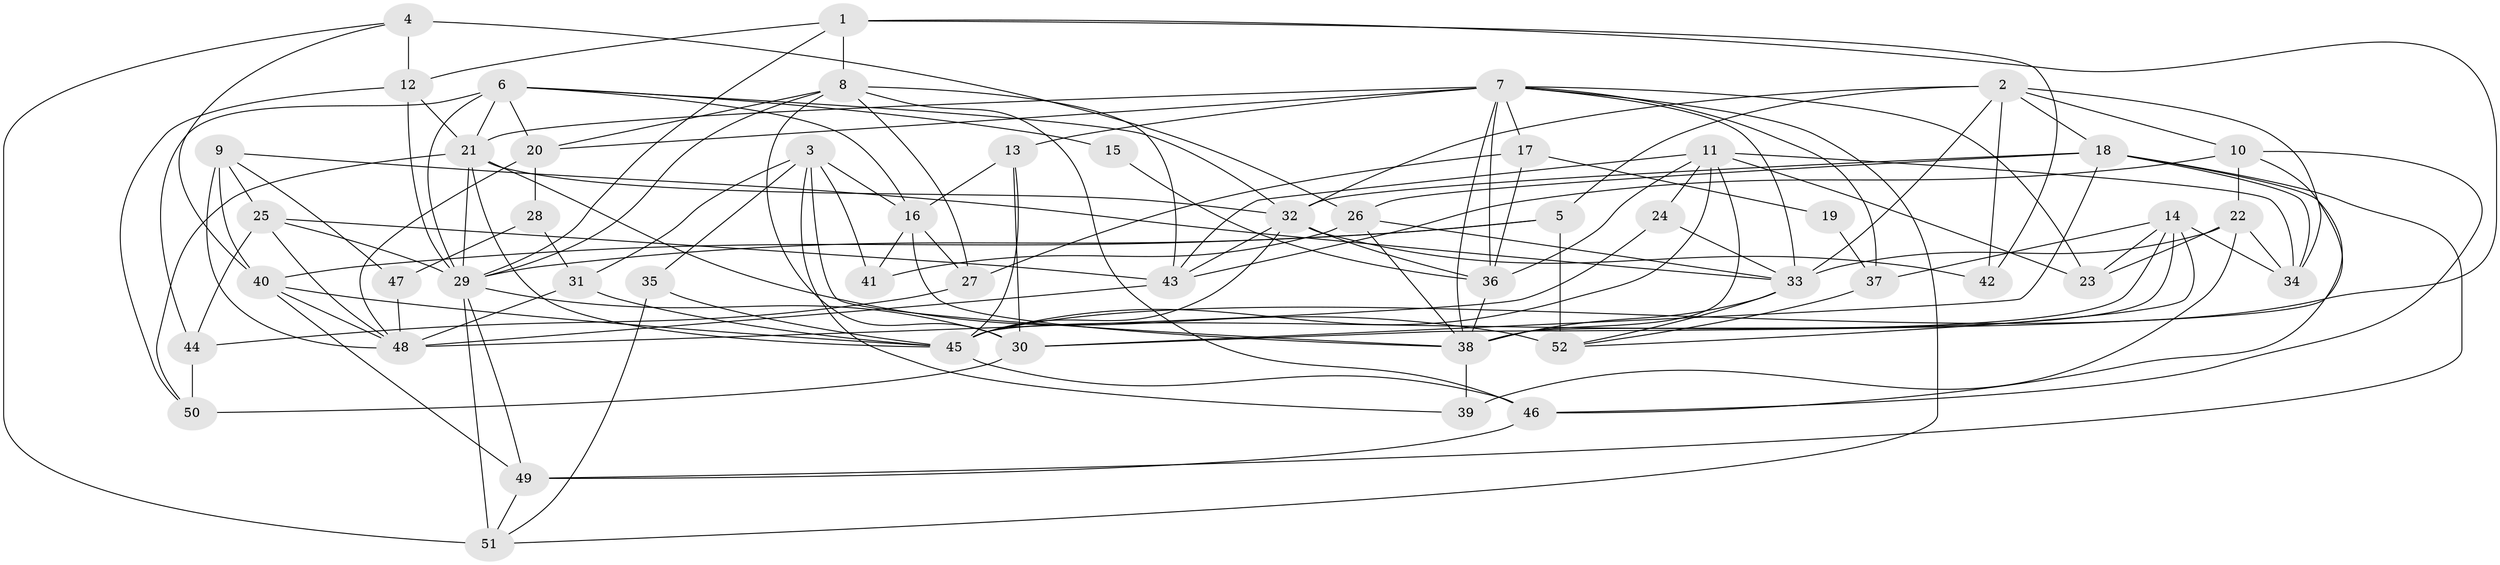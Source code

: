 // original degree distribution, {4: 0.32038834951456313, 7: 0.04854368932038835, 3: 0.2815533980582524, 2: 0.10679611650485436, 5: 0.13592233009708737, 6: 0.10679611650485436}
// Generated by graph-tools (version 1.1) at 2025/02/03/09/25 03:02:05]
// undirected, 52 vertices, 139 edges
graph export_dot {
graph [start="1"]
  node [color=gray90,style=filled];
  1;
  2;
  3;
  4;
  5;
  6;
  7;
  8;
  9;
  10;
  11;
  12;
  13;
  14;
  15;
  16;
  17;
  18;
  19;
  20;
  21;
  22;
  23;
  24;
  25;
  26;
  27;
  28;
  29;
  30;
  31;
  32;
  33;
  34;
  35;
  36;
  37;
  38;
  39;
  40;
  41;
  42;
  43;
  44;
  45;
  46;
  47;
  48;
  49;
  50;
  51;
  52;
  1 -- 8 [weight=1.0];
  1 -- 12 [weight=1.0];
  1 -- 29 [weight=1.0];
  1 -- 42 [weight=1.0];
  1 -- 45 [weight=1.0];
  2 -- 5 [weight=1.0];
  2 -- 10 [weight=1.0];
  2 -- 18 [weight=2.0];
  2 -- 32 [weight=1.0];
  2 -- 33 [weight=1.0];
  2 -- 34 [weight=1.0];
  2 -- 42 [weight=1.0];
  3 -- 16 [weight=1.0];
  3 -- 31 [weight=1.0];
  3 -- 35 [weight=1.0];
  3 -- 38 [weight=1.0];
  3 -- 39 [weight=1.0];
  3 -- 41 [weight=1.0];
  4 -- 12 [weight=1.0];
  4 -- 26 [weight=2.0];
  4 -- 40 [weight=1.0];
  4 -- 51 [weight=1.0];
  5 -- 29 [weight=1.0];
  5 -- 40 [weight=1.0];
  5 -- 52 [weight=2.0];
  6 -- 15 [weight=1.0];
  6 -- 16 [weight=1.0];
  6 -- 20 [weight=1.0];
  6 -- 21 [weight=1.0];
  6 -- 29 [weight=1.0];
  6 -- 32 [weight=1.0];
  6 -- 44 [weight=2.0];
  7 -- 13 [weight=1.0];
  7 -- 17 [weight=1.0];
  7 -- 20 [weight=1.0];
  7 -- 21 [weight=1.0];
  7 -- 23 [weight=1.0];
  7 -- 33 [weight=1.0];
  7 -- 36 [weight=1.0];
  7 -- 37 [weight=1.0];
  7 -- 38 [weight=1.0];
  7 -- 51 [weight=1.0];
  8 -- 20 [weight=1.0];
  8 -- 27 [weight=1.0];
  8 -- 29 [weight=1.0];
  8 -- 30 [weight=1.0];
  8 -- 43 [weight=1.0];
  8 -- 46 [weight=1.0];
  9 -- 25 [weight=1.0];
  9 -- 33 [weight=1.0];
  9 -- 40 [weight=2.0];
  9 -- 47 [weight=1.0];
  9 -- 48 [weight=1.0];
  10 -- 22 [weight=1.0];
  10 -- 30 [weight=1.0];
  10 -- 43 [weight=1.0];
  10 -- 46 [weight=1.0];
  11 -- 23 [weight=1.0];
  11 -- 24 [weight=1.0];
  11 -- 34 [weight=1.0];
  11 -- 36 [weight=1.0];
  11 -- 38 [weight=1.0];
  11 -- 43 [weight=1.0];
  11 -- 45 [weight=1.0];
  12 -- 21 [weight=1.0];
  12 -- 29 [weight=1.0];
  12 -- 50 [weight=1.0];
  13 -- 16 [weight=1.0];
  13 -- 30 [weight=1.0];
  13 -- 45 [weight=1.0];
  14 -- 23 [weight=1.0];
  14 -- 34 [weight=1.0];
  14 -- 37 [weight=1.0];
  14 -- 38 [weight=2.0];
  14 -- 45 [weight=1.0];
  14 -- 52 [weight=1.0];
  15 -- 36 [weight=1.0];
  16 -- 27 [weight=1.0];
  16 -- 38 [weight=1.0];
  16 -- 41 [weight=1.0];
  17 -- 19 [weight=1.0];
  17 -- 27 [weight=1.0];
  17 -- 36 [weight=1.0];
  18 -- 26 [weight=1.0];
  18 -- 30 [weight=1.0];
  18 -- 32 [weight=1.0];
  18 -- 34 [weight=1.0];
  18 -- 46 [weight=1.0];
  18 -- 49 [weight=1.0];
  19 -- 37 [weight=1.0];
  20 -- 28 [weight=1.0];
  20 -- 48 [weight=1.0];
  21 -- 29 [weight=1.0];
  21 -- 32 [weight=1.0];
  21 -- 45 [weight=1.0];
  21 -- 50 [weight=1.0];
  21 -- 52 [weight=2.0];
  22 -- 23 [weight=1.0];
  22 -- 33 [weight=1.0];
  22 -- 34 [weight=1.0];
  22 -- 39 [weight=1.0];
  24 -- 33 [weight=1.0];
  24 -- 48 [weight=2.0];
  25 -- 29 [weight=1.0];
  25 -- 43 [weight=2.0];
  25 -- 44 [weight=1.0];
  25 -- 48 [weight=1.0];
  26 -- 33 [weight=1.0];
  26 -- 38 [weight=1.0];
  26 -- 41 [weight=1.0];
  27 -- 44 [weight=1.0];
  28 -- 31 [weight=1.0];
  28 -- 47 [weight=1.0];
  29 -- 30 [weight=1.0];
  29 -- 49 [weight=1.0];
  29 -- 51 [weight=2.0];
  30 -- 50 [weight=2.0];
  31 -- 45 [weight=1.0];
  31 -- 48 [weight=1.0];
  32 -- 36 [weight=1.0];
  32 -- 42 [weight=1.0];
  32 -- 43 [weight=1.0];
  32 -- 45 [weight=1.0];
  33 -- 38 [weight=1.0];
  33 -- 52 [weight=1.0];
  35 -- 45 [weight=1.0];
  35 -- 51 [weight=1.0];
  36 -- 38 [weight=1.0];
  37 -- 52 [weight=1.0];
  38 -- 39 [weight=2.0];
  40 -- 45 [weight=1.0];
  40 -- 48 [weight=1.0];
  40 -- 49 [weight=1.0];
  43 -- 48 [weight=1.0];
  44 -- 50 [weight=1.0];
  45 -- 46 [weight=1.0];
  46 -- 49 [weight=1.0];
  47 -- 48 [weight=3.0];
  49 -- 51 [weight=1.0];
}
